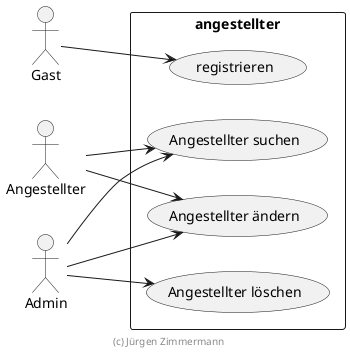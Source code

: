 ' Copyright (C) 2019 - present Juergen Zimmermann, Hochschule Karlsruhe
'
' This program is free software: you can redistribute it and/or modify
' it under the terms of the GNU General Public License as published by
' the Free Software Foundation, either version 3 of the License, or
' (at your option) any later version.
'
' This program is distributed in the hope that it will be useful,
' but WITHOUT ANY WARRANTY; without even the implied warranty of
' MERCHANTABILITY or FITNESS FOR A PARTICULAR PURPOSE.  See the
' GNU General Public License for more details.
'
' You should have received a copy of the GNU General Public License
' along with this program.  If not, see <https://www.gnu.org/licenses/>.
@startuml Use Cases

left to right direction

actor Gast
actor Angestellter
actor Admin

rectangle angestellter {
    Gast --> (registrieren)
    Angestellter --> (Angestellter suchen)
    Angestellter --> (Angestellter ändern)
    Admin --> (Angestellter suchen)
    Admin --> (Angestellter ändern)
    Admin --> (Angestellter löschen)
}

footer (c) Jürgen Zimmermann

@enduml
